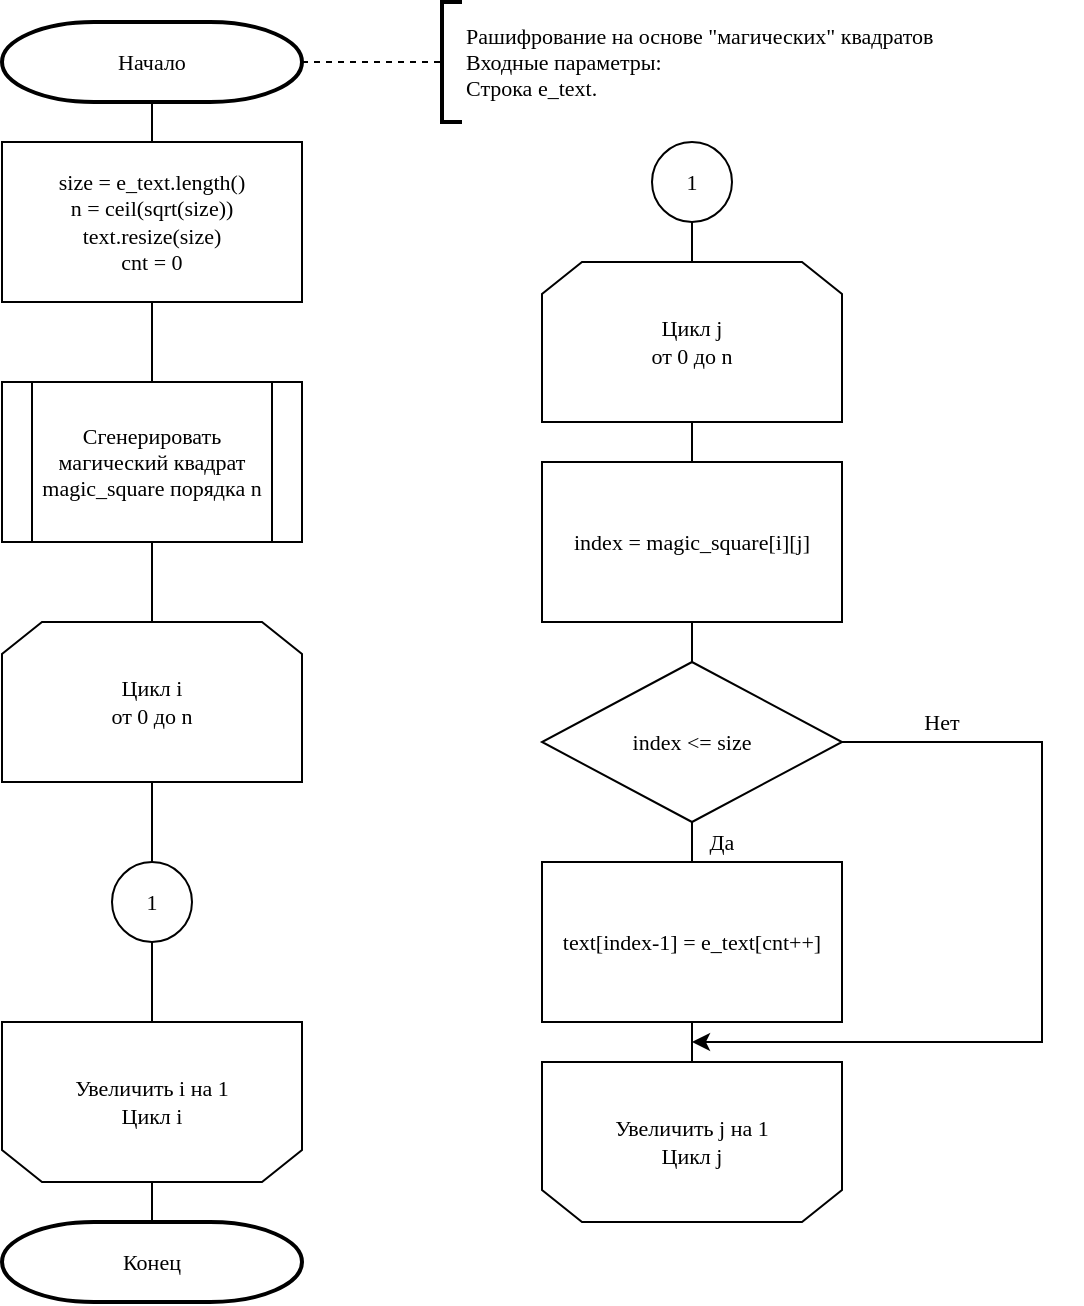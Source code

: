 <mxfile version="17.4.0" type="device"><diagram id="YaPRHyzY8dpUxeuV0Wz1" name="Page-1"><mxGraphModel dx="2016" dy="1182" grid="1" gridSize="10" guides="1" tooltips="1" connect="1" arrows="1" fold="1" page="1" pageScale="1" pageWidth="827" pageHeight="1169" math="0" shadow="0"><root><mxCell id="0"/><mxCell id="1" parent="0"/><mxCell id="u69cdY1RWCusvq51JWt5-30" style="edgeStyle=orthogonalEdgeStyle;rounded=0;orthogonalLoop=1;jettySize=auto;html=1;exitX=0.5;exitY=1;exitDx=0;exitDy=0;exitPerimeter=0;entryX=0.5;entryY=0;entryDx=0;entryDy=0;endArrow=none;endFill=0;fontFamily=JetBrains Mono;fontSize=11;" parent="1" source="a0maZkC2reOIbdyCE7E4-4" target="u69cdY1RWCusvq51JWt5-29" edge="1"><mxGeometry relative="1" as="geometry"/></mxCell><mxCell id="u69cdY1RWCusvq51JWt5-49" style="edgeStyle=orthogonalEdgeStyle;rounded=0;orthogonalLoop=1;jettySize=auto;html=1;exitX=1;exitY=0.5;exitDx=0;exitDy=0;exitPerimeter=0;entryX=0;entryY=0.5;entryDx=0;entryDy=0;entryPerimeter=0;fontFamily=JetBrains Mono;fontSize=11;endArrow=none;endFill=0;dashed=1;" parent="1" source="a0maZkC2reOIbdyCE7E4-4" target="u69cdY1RWCusvq51JWt5-48" edge="1"><mxGeometry relative="1" as="geometry"/></mxCell><mxCell id="a0maZkC2reOIbdyCE7E4-4" value="&lt;font style=&quot;font-size: 11px;&quot;&gt;Начало&lt;/font&gt;" style="strokeWidth=2;html=1;shape=mxgraph.flowchart.terminator;whiteSpace=wrap;fontFamily=JetBrains Mono;fontSize=11;" parent="1" vertex="1"><mxGeometry x="80" y="60" width="150" height="40" as="geometry"/></mxCell><mxCell id="a0maZkC2reOIbdyCE7E4-5" value="Конец" style="strokeWidth=2;html=1;shape=mxgraph.flowchart.terminator;whiteSpace=wrap;fontFamily=JetBrains Mono;fontSize=11;" parent="1" vertex="1"><mxGeometry x="80" y="660" width="150" height="40" as="geometry"/></mxCell><mxCell id="sCrc0SEYZS_HrKtaCQ8m-25" style="edgeStyle=orthogonalEdgeStyle;rounded=0;orthogonalLoop=1;jettySize=auto;html=1;exitX=0.5;exitY=1;exitDx=0;exitDy=0;entryX=0.5;entryY=0;entryDx=0;entryDy=0;endArrow=none;endFill=0;" edge="1" parent="1" source="a0maZkC2reOIbdyCE7E4-8" target="sCrc0SEYZS_HrKtaCQ8m-23"><mxGeometry relative="1" as="geometry"/></mxCell><mxCell id="a0maZkC2reOIbdyCE7E4-8" value="&lt;div style=&quot;font-size: 11px&quot;&gt;&lt;font style=&quot;font-size: 11px&quot;&gt;Цикл i&lt;/font&gt;&lt;/div&gt;&lt;div style=&quot;font-size: 11px&quot;&gt;&lt;font style=&quot;font-size: 11px&quot;&gt;от 0 до n&lt;br style=&quot;font-size: 11px&quot;&gt;&lt;/font&gt;&lt;/div&gt;" style="shape=loopLimit;whiteSpace=wrap;html=1;fontFamily=JetBrains Mono;fontSize=11;" parent="1" vertex="1"><mxGeometry x="80" y="360" width="150" height="80" as="geometry"/></mxCell><mxCell id="sCrc0SEYZS_HrKtaCQ8m-12" style="edgeStyle=orthogonalEdgeStyle;rounded=0;orthogonalLoop=1;jettySize=auto;html=1;exitX=0.5;exitY=1;exitDx=0;exitDy=0;endArrow=none;endFill=0;" edge="1" parent="1" source="a0maZkC2reOIbdyCE7E4-12" target="sCrc0SEYZS_HrKtaCQ8m-10"><mxGeometry relative="1" as="geometry"/></mxCell><mxCell id="sCrc0SEYZS_HrKtaCQ8m-18" style="edgeStyle=orthogonalEdgeStyle;rounded=0;orthogonalLoop=1;jettySize=auto;html=1;exitX=1;exitY=0.5;exitDx=0;exitDy=0;endArrow=classic;endFill=1;" edge="1" parent="1"><mxGeometry relative="1" as="geometry"><mxPoint x="425" y="570" as="targetPoint"/><mxPoint x="500" y="420" as="sourcePoint"/><Array as="points"><mxPoint x="600" y="420"/></Array></mxGeometry></mxCell><mxCell id="a0maZkC2reOIbdyCE7E4-12" value="index &amp;lt;= size" style="rhombus;whiteSpace=wrap;html=1;fontFamily=JetBrains Mono;fontSize=11;" parent="1" vertex="1"><mxGeometry x="350" y="380" width="150" height="80" as="geometry"/></mxCell><mxCell id="a0maZkC2reOIbdyCE7E4-20" value="Да" style="text;html=1;strokeColor=none;fillColor=none;align=center;verticalAlign=middle;whiteSpace=wrap;rounded=0;fontFamily=JetBrains Mono;fontSize=11;" parent="1" vertex="1"><mxGeometry x="425" y="460" width="30" height="20" as="geometry"/></mxCell><mxCell id="a0maZkC2reOIbdyCE7E4-32" value="Нет" style="text;html=1;strokeColor=none;fillColor=none;align=center;verticalAlign=middle;whiteSpace=wrap;rounded=0;fontFamily=JetBrains Mono;fontSize=11;" parent="1" vertex="1"><mxGeometry x="500" y="400" width="100" height="20" as="geometry"/></mxCell><mxCell id="sCrc0SEYZS_HrKtaCQ8m-17" style="edgeStyle=orthogonalEdgeStyle;rounded=0;orthogonalLoop=1;jettySize=auto;html=1;exitX=0.5;exitY=1;exitDx=0;exitDy=0;entryX=0.5;entryY=0;entryDx=0;entryDy=0;endArrow=none;endFill=0;" edge="1" parent="1" source="u69cdY1RWCusvq51JWt5-29" target="sCrc0SEYZS_HrKtaCQ8m-3"><mxGeometry relative="1" as="geometry"/></mxCell><mxCell id="u69cdY1RWCusvq51JWt5-29" value="&lt;div align=&quot;center&quot;&gt;size = e_text.length()&lt;/div&gt;&lt;div align=&quot;center&quot;&gt;n = ceil(sqrt(size))&lt;/div&gt;&lt;div align=&quot;center&quot;&gt;text.resize(size)&lt;/div&gt;&lt;div align=&quot;center&quot;&gt;cnt = 0&lt;br&gt;&lt;/div&gt;" style="rounded=0;whiteSpace=wrap;html=1;fontFamily=JetBrains Mono;fontSize=11;align=center;" parent="1" vertex="1"><mxGeometry x="80" y="120" width="150" height="80" as="geometry"/></mxCell><mxCell id="sCrc0SEYZS_HrKtaCQ8m-22" style="edgeStyle=orthogonalEdgeStyle;rounded=0;orthogonalLoop=1;jettySize=auto;html=1;exitX=0.5;exitY=1;exitDx=0;exitDy=0;entryX=0.5;entryY=0;entryDx=0;entryDy=0;endArrow=none;endFill=0;" edge="1" parent="1" source="u69cdY1RWCusvq51JWt5-39" target="sCrc0SEYZS_HrKtaCQ8m-6"><mxGeometry relative="1" as="geometry"/></mxCell><mxCell id="u69cdY1RWCusvq51JWt5-39" value="1" style="ellipse;whiteSpace=wrap;html=1;aspect=fixed;fontFamily=JetBrains Mono;fontSize=11;" parent="1" vertex="1"><mxGeometry x="405" y="120" width="40" height="40" as="geometry"/></mxCell><mxCell id="u69cdY1RWCusvq51JWt5-48" value="" style="strokeWidth=2;html=1;shape=mxgraph.flowchart.annotation_1;align=left;pointerEvents=1;fontFamily=JetBrains Mono;fontSize=11;" parent="1" vertex="1"><mxGeometry x="300" y="50" width="10" height="60" as="geometry"/></mxCell><mxCell id="u69cdY1RWCusvq51JWt5-50" value="&lt;div align=&quot;left&quot;&gt;Рашифрование на основе &quot;магических&quot; квадратов&lt;br&gt;&lt;/div&gt;&lt;div align=&quot;left&quot;&gt;Входные параметры:&lt;/div&gt;Строка e_text." style="text;html=1;strokeColor=none;fillColor=none;align=left;verticalAlign=middle;whiteSpace=wrap;rounded=0;fontFamily=JetBrains Mono;fontSize=11;" parent="1" vertex="1"><mxGeometry x="310" y="50" width="310" height="60" as="geometry"/></mxCell><mxCell id="sCrc0SEYZS_HrKtaCQ8m-16" style="edgeStyle=orthogonalEdgeStyle;rounded=0;orthogonalLoop=1;jettySize=auto;html=1;exitX=0.5;exitY=1;exitDx=0;exitDy=0;entryX=0.5;entryY=0;entryDx=0;entryDy=0;endArrow=none;endFill=0;" edge="1" parent="1" source="sCrc0SEYZS_HrKtaCQ8m-3" target="a0maZkC2reOIbdyCE7E4-8"><mxGeometry relative="1" as="geometry"/></mxCell><mxCell id="sCrc0SEYZS_HrKtaCQ8m-3" value="&lt;div&gt;Cгенерировать магический квадрат magic_square порядка n&lt;/div&gt;" style="shape=process;whiteSpace=wrap;html=1;backgroundOutline=1;fontFamily=JetBrains Mono;fontSize=11;" vertex="1" parent="1"><mxGeometry x="80" y="240" width="150" height="80" as="geometry"/></mxCell><mxCell id="sCrc0SEYZS_HrKtaCQ8m-80" style="edgeStyle=orthogonalEdgeStyle;rounded=0;orthogonalLoop=1;jettySize=auto;html=1;exitX=0.5;exitY=1;exitDx=0;exitDy=0;entryX=0.5;entryY=0;entryDx=0;entryDy=0;entryPerimeter=0;endArrow=none;endFill=0;" edge="1" parent="1" source="sCrc0SEYZS_HrKtaCQ8m-4" target="a0maZkC2reOIbdyCE7E4-5"><mxGeometry relative="1" as="geometry"/></mxCell><mxCell id="sCrc0SEYZS_HrKtaCQ8m-4" value="&lt;div style=&quot;font-size: 11px;&quot;&gt;Увеличить i на 1&lt;/div&gt;&lt;div style=&quot;font-size: 11px;&quot;&gt;Цикл i&lt;br style=&quot;font-size: 11px;&quot;&gt;&lt;/div&gt;" style="shape=loopLimit;whiteSpace=wrap;html=1;fontFamily=JetBrains Mono;fontSize=11;flipH=0;flipV=1;" vertex="1" parent="1"><mxGeometry x="80" y="560" width="150" height="80" as="geometry"/></mxCell><mxCell id="sCrc0SEYZS_HrKtaCQ8m-14" style="edgeStyle=orthogonalEdgeStyle;rounded=0;orthogonalLoop=1;jettySize=auto;html=1;exitX=0.5;exitY=1;exitDx=0;exitDy=0;entryX=0.5;entryY=0;entryDx=0;entryDy=0;endArrow=none;endFill=0;" edge="1" parent="1" source="sCrc0SEYZS_HrKtaCQ8m-6" target="sCrc0SEYZS_HrKtaCQ8m-9"><mxGeometry relative="1" as="geometry"/></mxCell><mxCell id="sCrc0SEYZS_HrKtaCQ8m-6" value="&lt;div style=&quot;font-size: 11px&quot;&gt;&lt;font style=&quot;font-size: 11px&quot;&gt;Цикл j&lt;br&gt;&lt;/font&gt;&lt;/div&gt;&lt;div style=&quot;font-size: 11px&quot;&gt;&lt;font style=&quot;font-size: 11px&quot;&gt;от 0 до n&lt;br style=&quot;font-size: 11px&quot;&gt;&lt;/font&gt;&lt;/div&gt;" style="shape=loopLimit;whiteSpace=wrap;html=1;fontFamily=JetBrains Mono;fontSize=11;" vertex="1" parent="1"><mxGeometry x="350" y="180" width="150" height="80" as="geometry"/></mxCell><mxCell id="sCrc0SEYZS_HrKtaCQ8m-7" value="&lt;div style=&quot;font-size: 11px&quot;&gt;Увеличить j на 1&lt;/div&gt;&lt;div style=&quot;font-size: 11px&quot;&gt;Цикл j&lt;br style=&quot;font-size: 11px&quot;&gt;&lt;/div&gt;" style="shape=loopLimit;whiteSpace=wrap;html=1;fontFamily=JetBrains Mono;fontSize=11;flipH=0;flipV=1;" vertex="1" parent="1"><mxGeometry x="350" y="580" width="150" height="80" as="geometry"/></mxCell><mxCell id="sCrc0SEYZS_HrKtaCQ8m-13" style="edgeStyle=orthogonalEdgeStyle;rounded=0;orthogonalLoop=1;jettySize=auto;html=1;exitX=0.5;exitY=1;exitDx=0;exitDy=0;entryX=0.5;entryY=0;entryDx=0;entryDy=0;endArrow=none;endFill=0;" edge="1" parent="1" source="sCrc0SEYZS_HrKtaCQ8m-9" target="a0maZkC2reOIbdyCE7E4-12"><mxGeometry relative="1" as="geometry"/></mxCell><mxCell id="sCrc0SEYZS_HrKtaCQ8m-9" value="index = magic_square[i][j]" style="rounded=0;whiteSpace=wrap;html=1;fontFamily=JetBrains Mono;fontSize=11;" vertex="1" parent="1"><mxGeometry x="350" y="280" width="150" height="80" as="geometry"/></mxCell><mxCell id="sCrc0SEYZS_HrKtaCQ8m-20" style="edgeStyle=orthogonalEdgeStyle;rounded=0;orthogonalLoop=1;jettySize=auto;html=1;exitX=0.5;exitY=1;exitDx=0;exitDy=0;entryX=0.5;entryY=0;entryDx=0;entryDy=0;endArrow=none;endFill=0;" edge="1" parent="1" source="sCrc0SEYZS_HrKtaCQ8m-10" target="sCrc0SEYZS_HrKtaCQ8m-7"><mxGeometry relative="1" as="geometry"/></mxCell><mxCell id="sCrc0SEYZS_HrKtaCQ8m-10" value="text[index-1] = e_text[cnt++]" style="rounded=0;whiteSpace=wrap;html=1;fontFamily=JetBrains Mono;fontSize=11;" vertex="1" parent="1"><mxGeometry x="350" y="480" width="150" height="80" as="geometry"/></mxCell><mxCell id="sCrc0SEYZS_HrKtaCQ8m-24" style="edgeStyle=orthogonalEdgeStyle;rounded=0;orthogonalLoop=1;jettySize=auto;html=1;exitX=0.5;exitY=1;exitDx=0;exitDy=0;entryX=0.5;entryY=0;entryDx=0;entryDy=0;endArrow=none;endFill=0;" edge="1" parent="1" source="sCrc0SEYZS_HrKtaCQ8m-23" target="sCrc0SEYZS_HrKtaCQ8m-4"><mxGeometry relative="1" as="geometry"/></mxCell><mxCell id="sCrc0SEYZS_HrKtaCQ8m-23" value="1" style="ellipse;whiteSpace=wrap;html=1;aspect=fixed;fontFamily=JetBrains Mono;fontSize=11;" vertex="1" parent="1"><mxGeometry x="135" y="480" width="40" height="40" as="geometry"/></mxCell></root></mxGraphModel></diagram></mxfile>